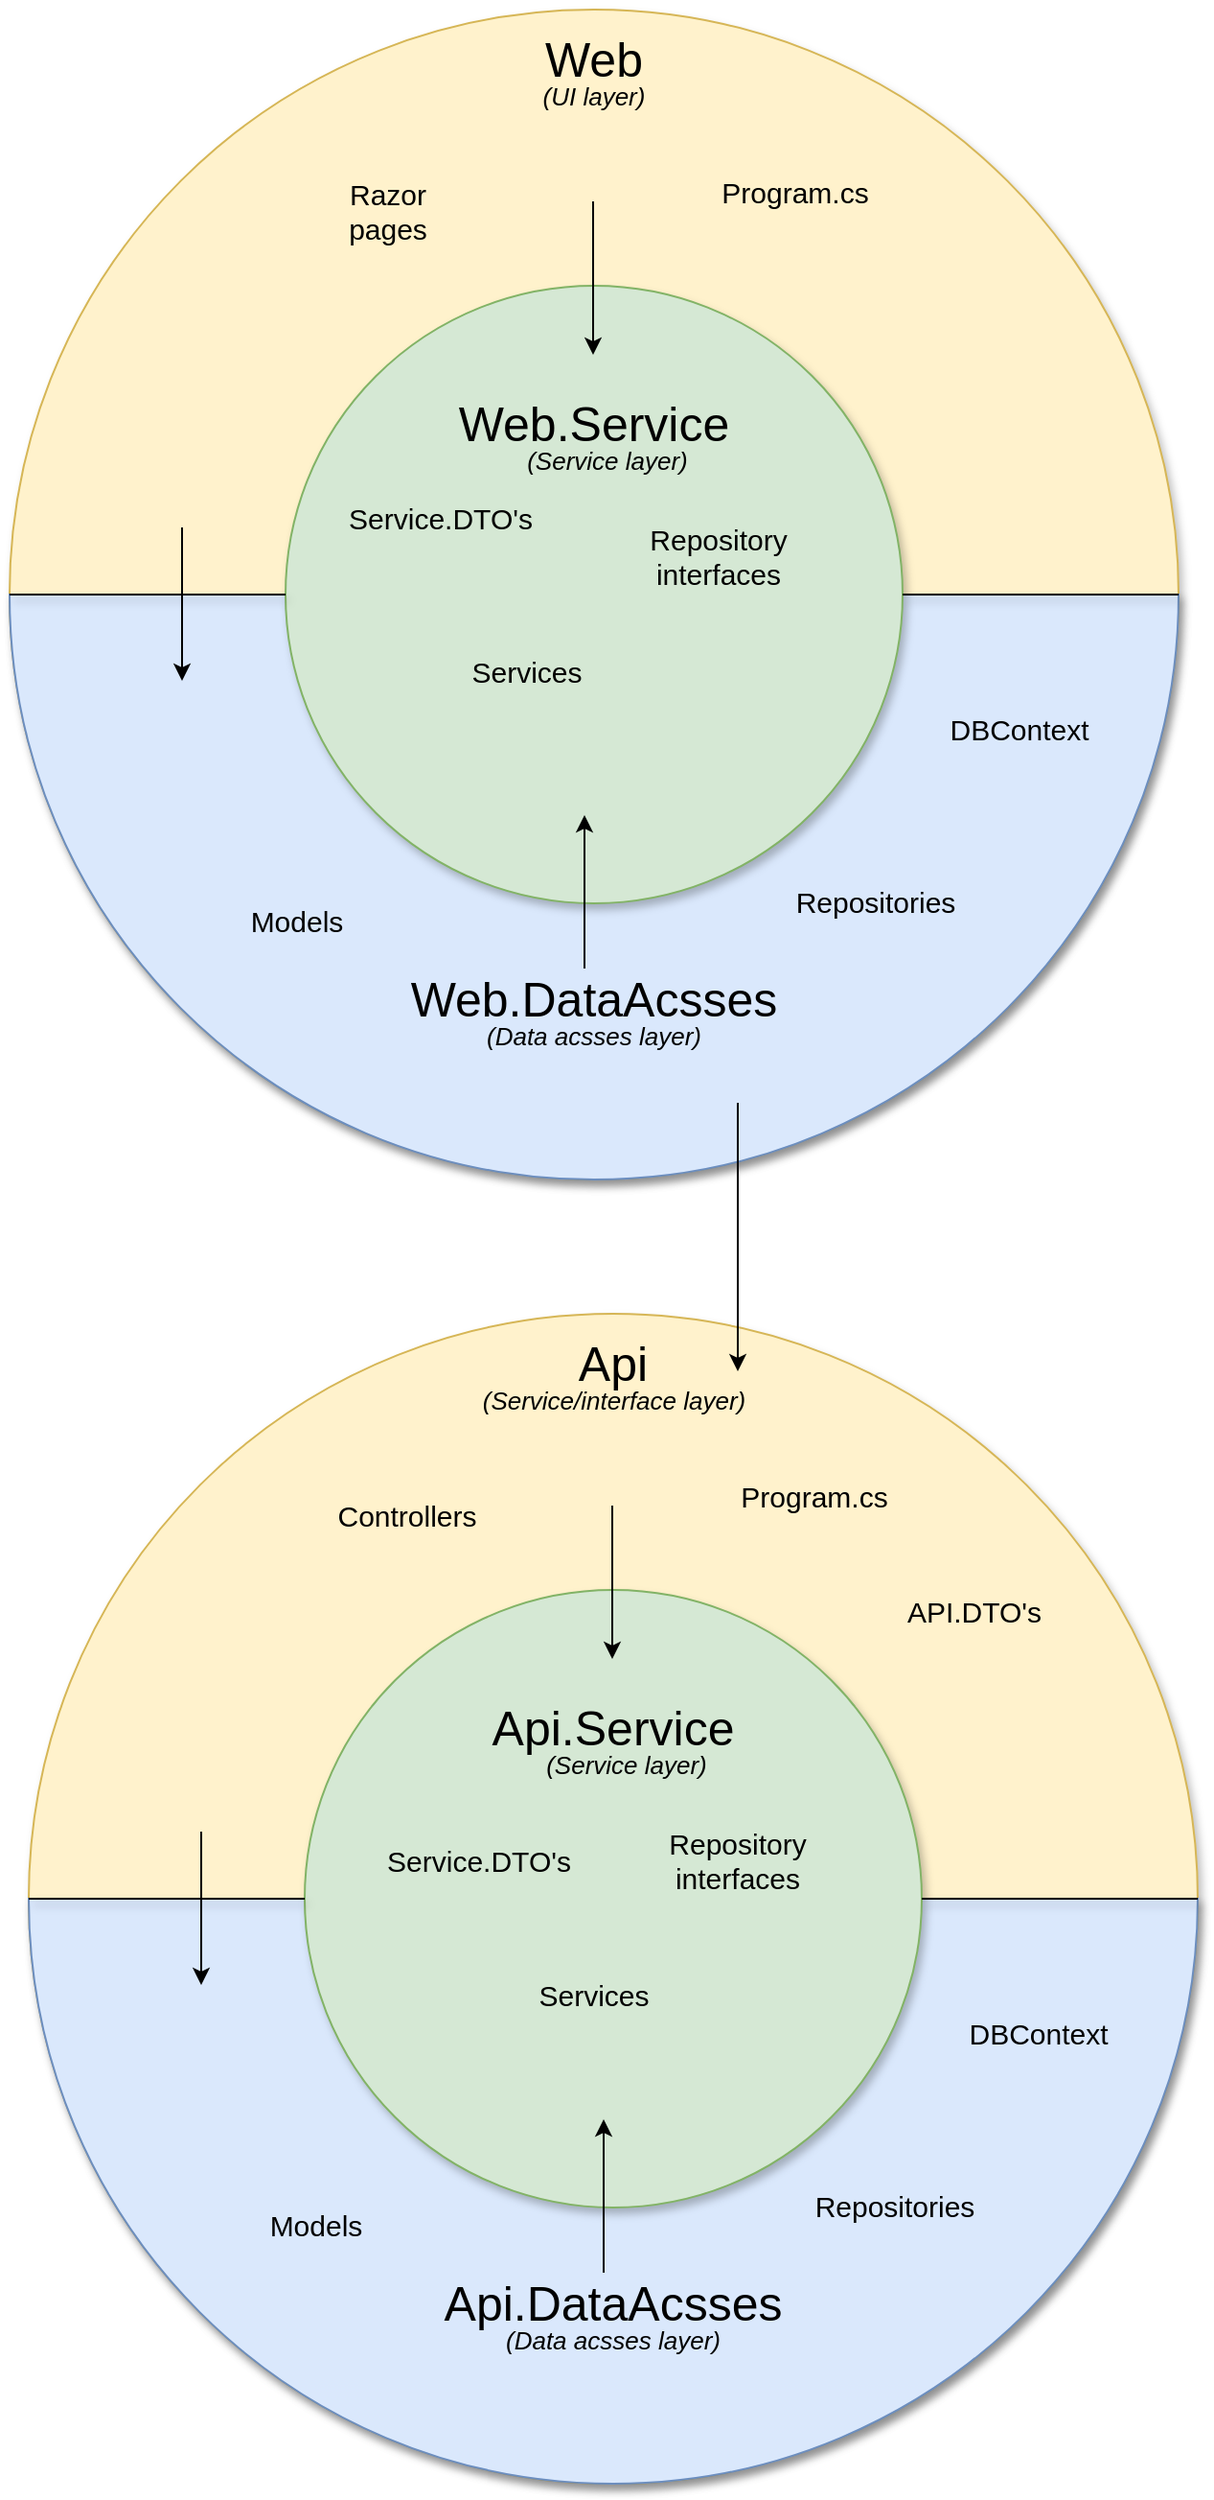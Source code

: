 <mxfile version="26.0.9">
  <diagram name="Page-1" id="QnEHkZRd4Qlvg-3IHDmd">
    <mxGraphModel dx="871" dy="581" grid="1" gridSize="10" guides="1" tooltips="1" connect="1" arrows="1" fold="1" page="1" pageScale="1" pageWidth="850" pageHeight="1100" math="0" shadow="0">
      <root>
        <mxCell id="0" />
        <mxCell id="1" parent="0" />
        <mxCell id="-YlI-biCj-Qyp_VvheMx-1" value="" style="ellipse;whiteSpace=wrap;html=1;aspect=fixed;shadow=1;fillColor=#fff2cc;strokeColor=#d6b656;" vertex="1" parent="1">
          <mxGeometry x="110" y="10" width="610" height="610" as="geometry" />
        </mxCell>
        <mxCell id="-YlI-biCj-Qyp_VvheMx-2" value="" style="verticalLabelPosition=bottom;verticalAlign=top;html=1;shape=mxgraph.basic.half_circle;fillColor=#dae8fc;strokeColor=#6c8ebf;shadow=1;" vertex="1" parent="1">
          <mxGeometry x="110" y="315" width="610" height="305" as="geometry" />
        </mxCell>
        <mxCell id="-YlI-biCj-Qyp_VvheMx-3" value="" style="ellipse;whiteSpace=wrap;html=1;aspect=fixed;rotation=0;shadow=1;fillColor=#d5e8d4;strokeColor=#82b366;" vertex="1" parent="1">
          <mxGeometry x="254" y="154" width="322" height="322" as="geometry" />
        </mxCell>
        <mxCell id="-YlI-biCj-Qyp_VvheMx-4" value="&lt;font style=&quot;font-size: 25px;&quot;&gt;Web.Service&lt;/font&gt;" style="text;html=1;align=center;verticalAlign=middle;whiteSpace=wrap;rounded=0;glass=0;shadow=0;" vertex="1" parent="1">
          <mxGeometry x="360" y="210" width="110" height="30" as="geometry" />
        </mxCell>
        <mxCell id="-YlI-biCj-Qyp_VvheMx-5" value="&lt;font style=&quot;font-size: 25px;&quot;&gt;Web&lt;/font&gt;" style="text;html=1;align=center;verticalAlign=middle;whiteSpace=wrap;rounded=0;shadow=0;" vertex="1" parent="1">
          <mxGeometry x="360" y="20" width="110" height="30" as="geometry" />
        </mxCell>
        <mxCell id="-YlI-biCj-Qyp_VvheMx-6" value="&lt;font style=&quot;font-size: 25px;&quot;&gt;Web.DataAcsses&lt;/font&gt;" style="text;html=1;align=center;verticalAlign=middle;whiteSpace=wrap;rounded=0;" vertex="1" parent="1">
          <mxGeometry x="305" y="510" width="220" height="30" as="geometry" />
        </mxCell>
        <mxCell id="-YlI-biCj-Qyp_VvheMx-7" value="" style="endArrow=none;html=1;rounded=0;exitX=0;exitY=0.5;exitDx=0;exitDy=0;entryX=0;entryY=0.5;entryDx=0;entryDy=0;shadow=1;" edge="1" parent="1" source="-YlI-biCj-Qyp_VvheMx-1" target="-YlI-biCj-Qyp_VvheMx-3">
          <mxGeometry width="50" height="50" relative="1" as="geometry">
            <mxPoint x="190" y="350" as="sourcePoint" />
            <mxPoint x="240" y="300" as="targetPoint" />
          </mxGeometry>
        </mxCell>
        <mxCell id="-YlI-biCj-Qyp_VvheMx-8" value="" style="endArrow=none;html=1;rounded=0;exitX=1;exitY=0.5;exitDx=0;exitDy=0;entryX=1;entryY=0.5;entryDx=0;entryDy=0;shadow=1;" edge="1" parent="1" source="-YlI-biCj-Qyp_VvheMx-3" target="-YlI-biCj-Qyp_VvheMx-1">
          <mxGeometry width="50" height="50" relative="1" as="geometry">
            <mxPoint x="620" y="270" as="sourcePoint" />
            <mxPoint x="764" y="270" as="targetPoint" />
          </mxGeometry>
        </mxCell>
        <mxCell id="-YlI-biCj-Qyp_VvheMx-9" value="" style="endArrow=classic;html=1;rounded=0;" edge="1" parent="1">
          <mxGeometry width="50" height="50" relative="1" as="geometry">
            <mxPoint x="200" y="280" as="sourcePoint" />
            <mxPoint x="200" y="360" as="targetPoint" />
          </mxGeometry>
        </mxCell>
        <mxCell id="-YlI-biCj-Qyp_VvheMx-10" value="" style="endArrow=classic;html=1;rounded=0;" edge="1" parent="1">
          <mxGeometry width="50" height="50" relative="1" as="geometry">
            <mxPoint x="414.5" y="110" as="sourcePoint" />
            <mxPoint x="414.5" y="190" as="targetPoint" />
          </mxGeometry>
        </mxCell>
        <mxCell id="-YlI-biCj-Qyp_VvheMx-11" value="&lt;font style=&quot;font-size: 15px;&quot;&gt;Service.&lt;/font&gt;&lt;span style=&quot;color: light-dark(rgb(0, 0, 0), rgb(255, 255, 255)); background-color: transparent; font-size: 15px;&quot;&gt;DTO&#39;s&lt;/span&gt;" style="text;html=1;align=center;verticalAlign=middle;whiteSpace=wrap;rounded=0;" vertex="1" parent="1">
          <mxGeometry x="305" y="260" width="60" height="30" as="geometry" />
        </mxCell>
        <mxCell id="-YlI-biCj-Qyp_VvheMx-12" value="&lt;font style=&quot;font-size: 15px;&quot;&gt;Services&lt;/font&gt;" style="text;html=1;align=center;verticalAlign=middle;whiteSpace=wrap;rounded=0;" vertex="1" parent="1">
          <mxGeometry x="350" y="340" width="60" height="30" as="geometry" />
        </mxCell>
        <mxCell id="-YlI-biCj-Qyp_VvheMx-13" value="&lt;font style=&quot;font-size: 15px;&quot;&gt;Repository interfaces&lt;/font&gt;" style="text;html=1;align=center;verticalAlign=middle;whiteSpace=wrap;rounded=0;" vertex="1" parent="1">
          <mxGeometry x="440" y="280" width="80" height="30" as="geometry" />
        </mxCell>
        <mxCell id="-YlI-biCj-Qyp_VvheMx-14" value="" style="endArrow=classic;html=1;rounded=0;" edge="1" parent="1">
          <mxGeometry width="50" height="50" relative="1" as="geometry">
            <mxPoint x="410" y="510" as="sourcePoint" />
            <mxPoint x="410" y="430" as="targetPoint" />
          </mxGeometry>
        </mxCell>
        <mxCell id="-YlI-biCj-Qyp_VvheMx-15" value="&lt;i&gt;&lt;font style=&quot;font-size: 13px;&quot;&gt;(UI layer)&lt;/font&gt;&lt;/i&gt;" style="text;html=1;align=center;verticalAlign=middle;whiteSpace=wrap;rounded=0;" vertex="1" parent="1">
          <mxGeometry x="385" y="40" width="60" height="30" as="geometry" />
        </mxCell>
        <mxCell id="-YlI-biCj-Qyp_VvheMx-16" value="&lt;i&gt;&lt;font style=&quot;font-size: 13px;&quot;&gt;(Service layer)&lt;/font&gt;&lt;/i&gt;" style="text;html=1;align=center;verticalAlign=middle;whiteSpace=wrap;rounded=0;" vertex="1" parent="1">
          <mxGeometry x="372.5" y="230" width="97.5" height="30" as="geometry" />
        </mxCell>
        <mxCell id="-YlI-biCj-Qyp_VvheMx-17" value="&lt;i&gt;&lt;font style=&quot;font-size: 13px;&quot;&gt;(Data acsses layer)&lt;/font&gt;&lt;/i&gt;" style="text;html=1;align=center;verticalAlign=middle;whiteSpace=wrap;rounded=0;" vertex="1" parent="1">
          <mxGeometry x="355" y="530" width="120" height="30" as="geometry" />
        </mxCell>
        <mxCell id="-YlI-biCj-Qyp_VvheMx-18" value="&lt;font style=&quot;font-size: 15px;&quot;&gt;Razor pages&lt;/font&gt;" style="text;html=1;align=center;verticalAlign=middle;whiteSpace=wrap;rounded=0;" vertex="1" parent="1">
          <mxGeometry x="270" y="100" width="75" height="30" as="geometry" />
        </mxCell>
        <mxCell id="-YlI-biCj-Qyp_VvheMx-19" value="&lt;font style=&quot;font-size: 15px;&quot;&gt;Program.cs&lt;/font&gt;" style="text;html=1;align=center;verticalAlign=middle;whiteSpace=wrap;rounded=0;" vertex="1" parent="1">
          <mxGeometry x="490" y="90" width="60" height="30" as="geometry" />
        </mxCell>
        <mxCell id="-YlI-biCj-Qyp_VvheMx-21" value="&lt;font style=&quot;font-size: 15px;&quot;&gt;DBContext&lt;/font&gt;" style="text;html=1;align=center;verticalAlign=middle;whiteSpace=wrap;rounded=0;" vertex="1" parent="1">
          <mxGeometry x="600" y="370" width="74" height="30" as="geometry" />
        </mxCell>
        <mxCell id="-YlI-biCj-Qyp_VvheMx-22" value="&lt;font style=&quot;font-size: 15px;&quot;&gt;Repositories&lt;/font&gt;" style="text;html=1;align=center;verticalAlign=middle;whiteSpace=wrap;rounded=0;" vertex="1" parent="1">
          <mxGeometry x="525" y="460" width="74" height="30" as="geometry" />
        </mxCell>
        <mxCell id="-YlI-biCj-Qyp_VvheMx-23" value="&lt;font style=&quot;font-size: 15px;&quot;&gt;Models&lt;/font&gt;" style="text;html=1;align=center;verticalAlign=middle;whiteSpace=wrap;rounded=0;" vertex="1" parent="1">
          <mxGeometry x="230" y="470" width="60" height="30" as="geometry" />
        </mxCell>
        <mxCell id="-YlI-biCj-Qyp_VvheMx-49" value="" style="ellipse;whiteSpace=wrap;html=1;aspect=fixed;shadow=1;fillColor=#fff2cc;strokeColor=#d6b656;" vertex="1" parent="1">
          <mxGeometry x="120" y="690" width="610" height="610" as="geometry" />
        </mxCell>
        <mxCell id="-YlI-biCj-Qyp_VvheMx-50" value="" style="verticalLabelPosition=bottom;verticalAlign=top;html=1;shape=mxgraph.basic.half_circle;fillColor=#dae8fc;strokeColor=#6c8ebf;shadow=1;" vertex="1" parent="1">
          <mxGeometry x="120" y="995" width="610" height="305" as="geometry" />
        </mxCell>
        <mxCell id="-YlI-biCj-Qyp_VvheMx-51" value="" style="ellipse;whiteSpace=wrap;html=1;aspect=fixed;rotation=0;shadow=1;fillColor=#d5e8d4;strokeColor=#82b366;" vertex="1" parent="1">
          <mxGeometry x="264" y="834" width="322" height="322" as="geometry" />
        </mxCell>
        <mxCell id="-YlI-biCj-Qyp_VvheMx-52" value="&lt;font style=&quot;font-size: 25px;&quot;&gt;Api.Service&lt;/font&gt;" style="text;html=1;align=center;verticalAlign=middle;whiteSpace=wrap;rounded=0;glass=0;shadow=0;" vertex="1" parent="1">
          <mxGeometry x="370" y="890" width="110" height="30" as="geometry" />
        </mxCell>
        <mxCell id="-YlI-biCj-Qyp_VvheMx-53" value="&lt;span style=&quot;font-size: 25px;&quot;&gt;Api&lt;/span&gt;" style="text;html=1;align=center;verticalAlign=middle;whiteSpace=wrap;rounded=0;shadow=0;" vertex="1" parent="1">
          <mxGeometry x="370" y="700" width="110" height="30" as="geometry" />
        </mxCell>
        <mxCell id="-YlI-biCj-Qyp_VvheMx-54" value="&lt;font style=&quot;font-size: 25px;&quot;&gt;Api.DataAcsses&lt;/font&gt;" style="text;html=1;align=center;verticalAlign=middle;whiteSpace=wrap;rounded=0;" vertex="1" parent="1">
          <mxGeometry x="315" y="1190" width="220" height="30" as="geometry" />
        </mxCell>
        <mxCell id="-YlI-biCj-Qyp_VvheMx-55" value="" style="endArrow=none;html=1;rounded=0;exitX=0;exitY=0.5;exitDx=0;exitDy=0;entryX=0;entryY=0.5;entryDx=0;entryDy=0;shadow=1;" edge="1" parent="1" source="-YlI-biCj-Qyp_VvheMx-49" target="-YlI-biCj-Qyp_VvheMx-51">
          <mxGeometry width="50" height="50" relative="1" as="geometry">
            <mxPoint x="200" y="1030" as="sourcePoint" />
            <mxPoint x="250" y="980" as="targetPoint" />
          </mxGeometry>
        </mxCell>
        <mxCell id="-YlI-biCj-Qyp_VvheMx-56" value="" style="endArrow=none;html=1;rounded=0;exitX=1;exitY=0.5;exitDx=0;exitDy=0;entryX=1;entryY=0.5;entryDx=0;entryDy=0;shadow=1;" edge="1" parent="1" source="-YlI-biCj-Qyp_VvheMx-51" target="-YlI-biCj-Qyp_VvheMx-49">
          <mxGeometry width="50" height="50" relative="1" as="geometry">
            <mxPoint x="630" y="950" as="sourcePoint" />
            <mxPoint x="774" y="950" as="targetPoint" />
          </mxGeometry>
        </mxCell>
        <mxCell id="-YlI-biCj-Qyp_VvheMx-57" value="" style="endArrow=classic;html=1;rounded=0;" edge="1" parent="1">
          <mxGeometry width="50" height="50" relative="1" as="geometry">
            <mxPoint x="210" y="960" as="sourcePoint" />
            <mxPoint x="210" y="1040" as="targetPoint" />
          </mxGeometry>
        </mxCell>
        <mxCell id="-YlI-biCj-Qyp_VvheMx-58" value="" style="endArrow=classic;html=1;rounded=0;" edge="1" parent="1">
          <mxGeometry width="50" height="50" relative="1" as="geometry">
            <mxPoint x="424.5" y="790" as="sourcePoint" />
            <mxPoint x="424.5" y="870" as="targetPoint" />
          </mxGeometry>
        </mxCell>
        <mxCell id="-YlI-biCj-Qyp_VvheMx-59" value="&lt;font style=&quot;font-size: 15px;&quot;&gt;Service.&lt;/font&gt;&lt;span style=&quot;font-size: 15px; background-color: transparent; color: light-dark(rgb(0, 0, 0), rgb(255, 255, 255));&quot;&gt;DTO&#39;s&lt;/span&gt;" style="text;html=1;align=center;verticalAlign=middle;whiteSpace=wrap;rounded=0;" vertex="1" parent="1">
          <mxGeometry x="325" y="960" width="60" height="30" as="geometry" />
        </mxCell>
        <mxCell id="-YlI-biCj-Qyp_VvheMx-60" value="&lt;font style=&quot;font-size: 15px;&quot;&gt;Services&lt;/font&gt;" style="text;html=1;align=center;verticalAlign=middle;whiteSpace=wrap;rounded=0;" vertex="1" parent="1">
          <mxGeometry x="385" y="1030" width="60" height="30" as="geometry" />
        </mxCell>
        <mxCell id="-YlI-biCj-Qyp_VvheMx-61" value="&lt;font style=&quot;font-size: 15px;&quot;&gt;Repository interfaces&lt;/font&gt;" style="text;html=1;align=center;verticalAlign=middle;whiteSpace=wrap;rounded=0;" vertex="1" parent="1">
          <mxGeometry x="450" y="960" width="80" height="30" as="geometry" />
        </mxCell>
        <mxCell id="-YlI-biCj-Qyp_VvheMx-62" value="" style="endArrow=classic;html=1;rounded=0;" edge="1" parent="1">
          <mxGeometry width="50" height="50" relative="1" as="geometry">
            <mxPoint x="420" y="1190" as="sourcePoint" />
            <mxPoint x="420" y="1110" as="targetPoint" />
          </mxGeometry>
        </mxCell>
        <mxCell id="-YlI-biCj-Qyp_VvheMx-63" value="&lt;i&gt;&lt;font style=&quot;font-size: 13px;&quot;&gt;(Service/interface&amp;nbsp;&lt;/font&gt;&lt;/i&gt;&lt;i style=&quot;background-color: transparent; color: light-dark(rgb(0, 0, 0), rgb(255, 255, 255));&quot;&gt;&lt;font style=&quot;font-size: 13px;&quot;&gt;layer)&lt;/font&gt;&lt;/i&gt;" style="text;html=1;align=center;verticalAlign=middle;whiteSpace=wrap;rounded=0;" vertex="1" parent="1">
          <mxGeometry x="382.5" y="720" width="85" height="30" as="geometry" />
        </mxCell>
        <mxCell id="-YlI-biCj-Qyp_VvheMx-64" value="&lt;i&gt;&lt;font style=&quot;font-size: 13px;&quot;&gt;(Service layer)&lt;/font&gt;&lt;/i&gt;" style="text;html=1;align=center;verticalAlign=middle;whiteSpace=wrap;rounded=0;" vertex="1" parent="1">
          <mxGeometry x="382.5" y="910" width="97.5" height="30" as="geometry" />
        </mxCell>
        <mxCell id="-YlI-biCj-Qyp_VvheMx-65" value="&lt;i&gt;&lt;font style=&quot;font-size: 13px;&quot;&gt;(Data acsses layer)&lt;/font&gt;&lt;/i&gt;" style="text;html=1;align=center;verticalAlign=middle;whiteSpace=wrap;rounded=0;" vertex="1" parent="1">
          <mxGeometry x="365" y="1210" width="120" height="30" as="geometry" />
        </mxCell>
        <mxCell id="-YlI-biCj-Qyp_VvheMx-66" value="&lt;font style=&quot;font-size: 15px;&quot;&gt;Controllers&lt;/font&gt;" style="text;html=1;align=center;verticalAlign=middle;whiteSpace=wrap;rounded=0;" vertex="1" parent="1">
          <mxGeometry x="280" y="780" width="75" height="30" as="geometry" />
        </mxCell>
        <mxCell id="-YlI-biCj-Qyp_VvheMx-67" value="&lt;font style=&quot;font-size: 15px;&quot;&gt;Program.cs&lt;/font&gt;" style="text;html=1;align=center;verticalAlign=middle;whiteSpace=wrap;rounded=0;" vertex="1" parent="1">
          <mxGeometry x="500" y="770" width="60" height="30" as="geometry" />
        </mxCell>
        <mxCell id="-YlI-biCj-Qyp_VvheMx-69" value="&lt;font style=&quot;font-size: 15px;&quot;&gt;DBContext&lt;/font&gt;" style="text;html=1;align=center;verticalAlign=middle;whiteSpace=wrap;rounded=0;" vertex="1" parent="1">
          <mxGeometry x="610" y="1050" width="74" height="30" as="geometry" />
        </mxCell>
        <mxCell id="-YlI-biCj-Qyp_VvheMx-70" value="&lt;font style=&quot;font-size: 15px;&quot;&gt;Repositories&lt;/font&gt;" style="text;html=1;align=center;verticalAlign=middle;whiteSpace=wrap;rounded=0;" vertex="1" parent="1">
          <mxGeometry x="535" y="1140" width="74" height="30" as="geometry" />
        </mxCell>
        <mxCell id="-YlI-biCj-Qyp_VvheMx-71" value="&lt;font style=&quot;font-size: 15px;&quot;&gt;Models&lt;/font&gt;" style="text;html=1;align=center;verticalAlign=middle;whiteSpace=wrap;rounded=0;" vertex="1" parent="1">
          <mxGeometry x="240" y="1150" width="60" height="30" as="geometry" />
        </mxCell>
        <mxCell id="-YlI-biCj-Qyp_VvheMx-72" value="" style="endArrow=classic;html=1;rounded=0;" edge="1" parent="1">
          <mxGeometry width="50" height="50" relative="1" as="geometry">
            <mxPoint x="490" y="580" as="sourcePoint" />
            <mxPoint x="490" y="720" as="targetPoint" />
          </mxGeometry>
        </mxCell>
        <mxCell id="-YlI-biCj-Qyp_VvheMx-73" value="&lt;span style=&quot;font-size: 15px;&quot;&gt;API.DTO&#39;s&lt;/span&gt;" style="text;html=1;align=center;verticalAlign=middle;whiteSpace=wrap;rounded=0;" vertex="1" parent="1">
          <mxGeometry x="576" y="830" width="75" height="30" as="geometry" />
        </mxCell>
      </root>
    </mxGraphModel>
  </diagram>
</mxfile>
